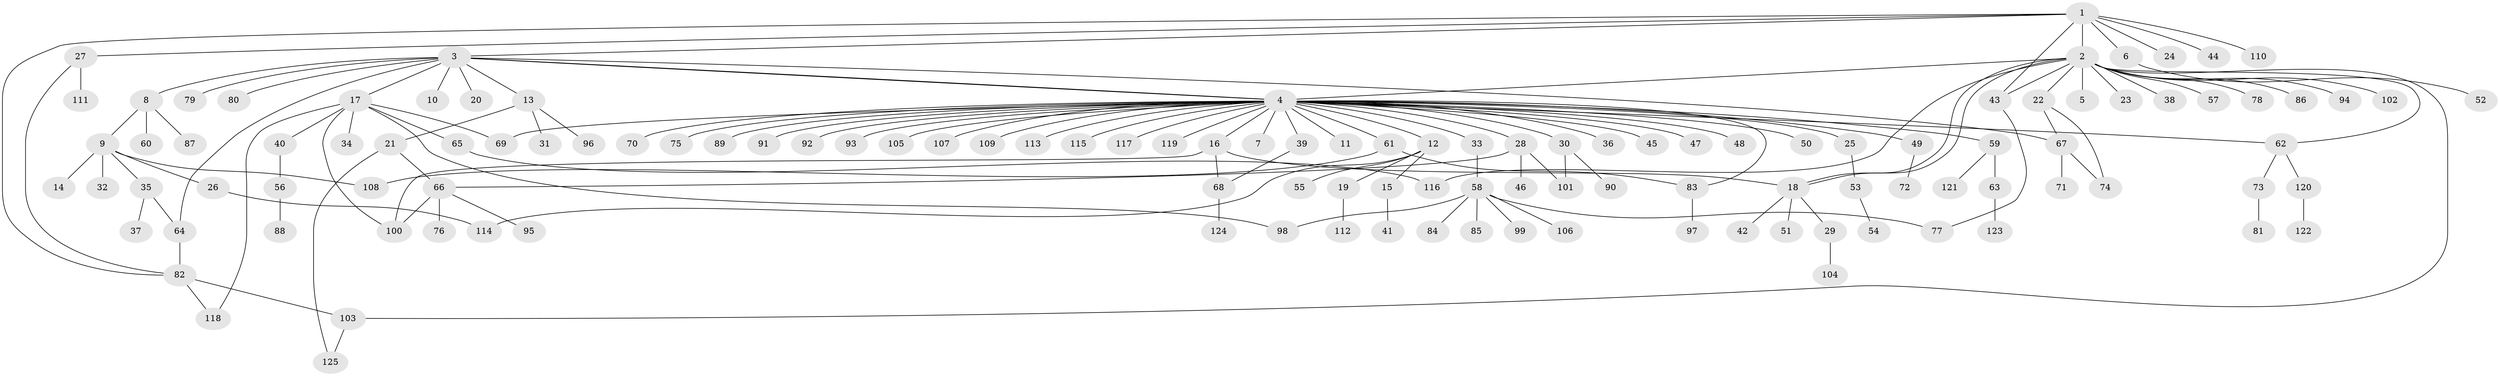 // coarse degree distribution, {9: 0.010309278350515464, 16: 0.010309278350515464, 13: 0.010309278350515464, 36: 0.010309278350515464, 1: 0.6391752577319587, 3: 0.1134020618556701, 6: 0.020618556701030927, 5: 0.041237113402061855, 8: 0.010309278350515464, 2: 0.1134020618556701, 7: 0.010309278350515464, 4: 0.010309278350515464}
// Generated by graph-tools (version 1.1) at 2025/51/02/27/25 19:51:57]
// undirected, 125 vertices, 150 edges
graph export_dot {
graph [start="1"]
  node [color=gray90,style=filled];
  1;
  2;
  3;
  4;
  5;
  6;
  7;
  8;
  9;
  10;
  11;
  12;
  13;
  14;
  15;
  16;
  17;
  18;
  19;
  20;
  21;
  22;
  23;
  24;
  25;
  26;
  27;
  28;
  29;
  30;
  31;
  32;
  33;
  34;
  35;
  36;
  37;
  38;
  39;
  40;
  41;
  42;
  43;
  44;
  45;
  46;
  47;
  48;
  49;
  50;
  51;
  52;
  53;
  54;
  55;
  56;
  57;
  58;
  59;
  60;
  61;
  62;
  63;
  64;
  65;
  66;
  67;
  68;
  69;
  70;
  71;
  72;
  73;
  74;
  75;
  76;
  77;
  78;
  79;
  80;
  81;
  82;
  83;
  84;
  85;
  86;
  87;
  88;
  89;
  90;
  91;
  92;
  93;
  94;
  95;
  96;
  97;
  98;
  99;
  100;
  101;
  102;
  103;
  104;
  105;
  106;
  107;
  108;
  109;
  110;
  111;
  112;
  113;
  114;
  115;
  116;
  117;
  118;
  119;
  120;
  121;
  122;
  123;
  124;
  125;
  1 -- 2;
  1 -- 3;
  1 -- 6;
  1 -- 24;
  1 -- 27;
  1 -- 43;
  1 -- 44;
  1 -- 82;
  1 -- 110;
  2 -- 4;
  2 -- 5;
  2 -- 18;
  2 -- 18;
  2 -- 22;
  2 -- 23;
  2 -- 38;
  2 -- 43;
  2 -- 57;
  2 -- 62;
  2 -- 78;
  2 -- 86;
  2 -- 94;
  2 -- 102;
  2 -- 103;
  2 -- 116;
  3 -- 4;
  3 -- 4;
  3 -- 8;
  3 -- 10;
  3 -- 13;
  3 -- 17;
  3 -- 20;
  3 -- 64;
  3 -- 67;
  3 -- 79;
  3 -- 80;
  4 -- 7;
  4 -- 11;
  4 -- 12;
  4 -- 16;
  4 -- 25;
  4 -- 28;
  4 -- 30;
  4 -- 33;
  4 -- 36;
  4 -- 39;
  4 -- 45;
  4 -- 47;
  4 -- 48;
  4 -- 49;
  4 -- 50;
  4 -- 59;
  4 -- 61;
  4 -- 62;
  4 -- 69;
  4 -- 70;
  4 -- 75;
  4 -- 83;
  4 -- 89;
  4 -- 91;
  4 -- 92;
  4 -- 93;
  4 -- 105;
  4 -- 107;
  4 -- 109;
  4 -- 113;
  4 -- 115;
  4 -- 117;
  4 -- 119;
  6 -- 52;
  8 -- 9;
  8 -- 60;
  8 -- 87;
  9 -- 14;
  9 -- 26;
  9 -- 32;
  9 -- 35;
  9 -- 108;
  12 -- 15;
  12 -- 19;
  12 -- 55;
  12 -- 114;
  13 -- 21;
  13 -- 31;
  13 -- 96;
  15 -- 41;
  16 -- 18;
  16 -- 68;
  16 -- 100;
  17 -- 34;
  17 -- 40;
  17 -- 65;
  17 -- 69;
  17 -- 98;
  17 -- 100;
  17 -- 118;
  18 -- 29;
  18 -- 42;
  18 -- 51;
  19 -- 112;
  21 -- 66;
  21 -- 125;
  22 -- 67;
  22 -- 74;
  25 -- 53;
  26 -- 114;
  27 -- 82;
  27 -- 111;
  28 -- 46;
  28 -- 66;
  28 -- 101;
  29 -- 104;
  30 -- 90;
  30 -- 101;
  33 -- 58;
  35 -- 37;
  35 -- 64;
  39 -- 68;
  40 -- 56;
  43 -- 77;
  49 -- 72;
  53 -- 54;
  56 -- 88;
  58 -- 77;
  58 -- 84;
  58 -- 85;
  58 -- 98;
  58 -- 99;
  58 -- 106;
  59 -- 63;
  59 -- 121;
  61 -- 83;
  61 -- 108;
  62 -- 73;
  62 -- 120;
  63 -- 123;
  64 -- 82;
  65 -- 116;
  66 -- 76;
  66 -- 95;
  66 -- 100;
  67 -- 71;
  67 -- 74;
  68 -- 124;
  73 -- 81;
  82 -- 103;
  82 -- 118;
  83 -- 97;
  103 -- 125;
  120 -- 122;
}
